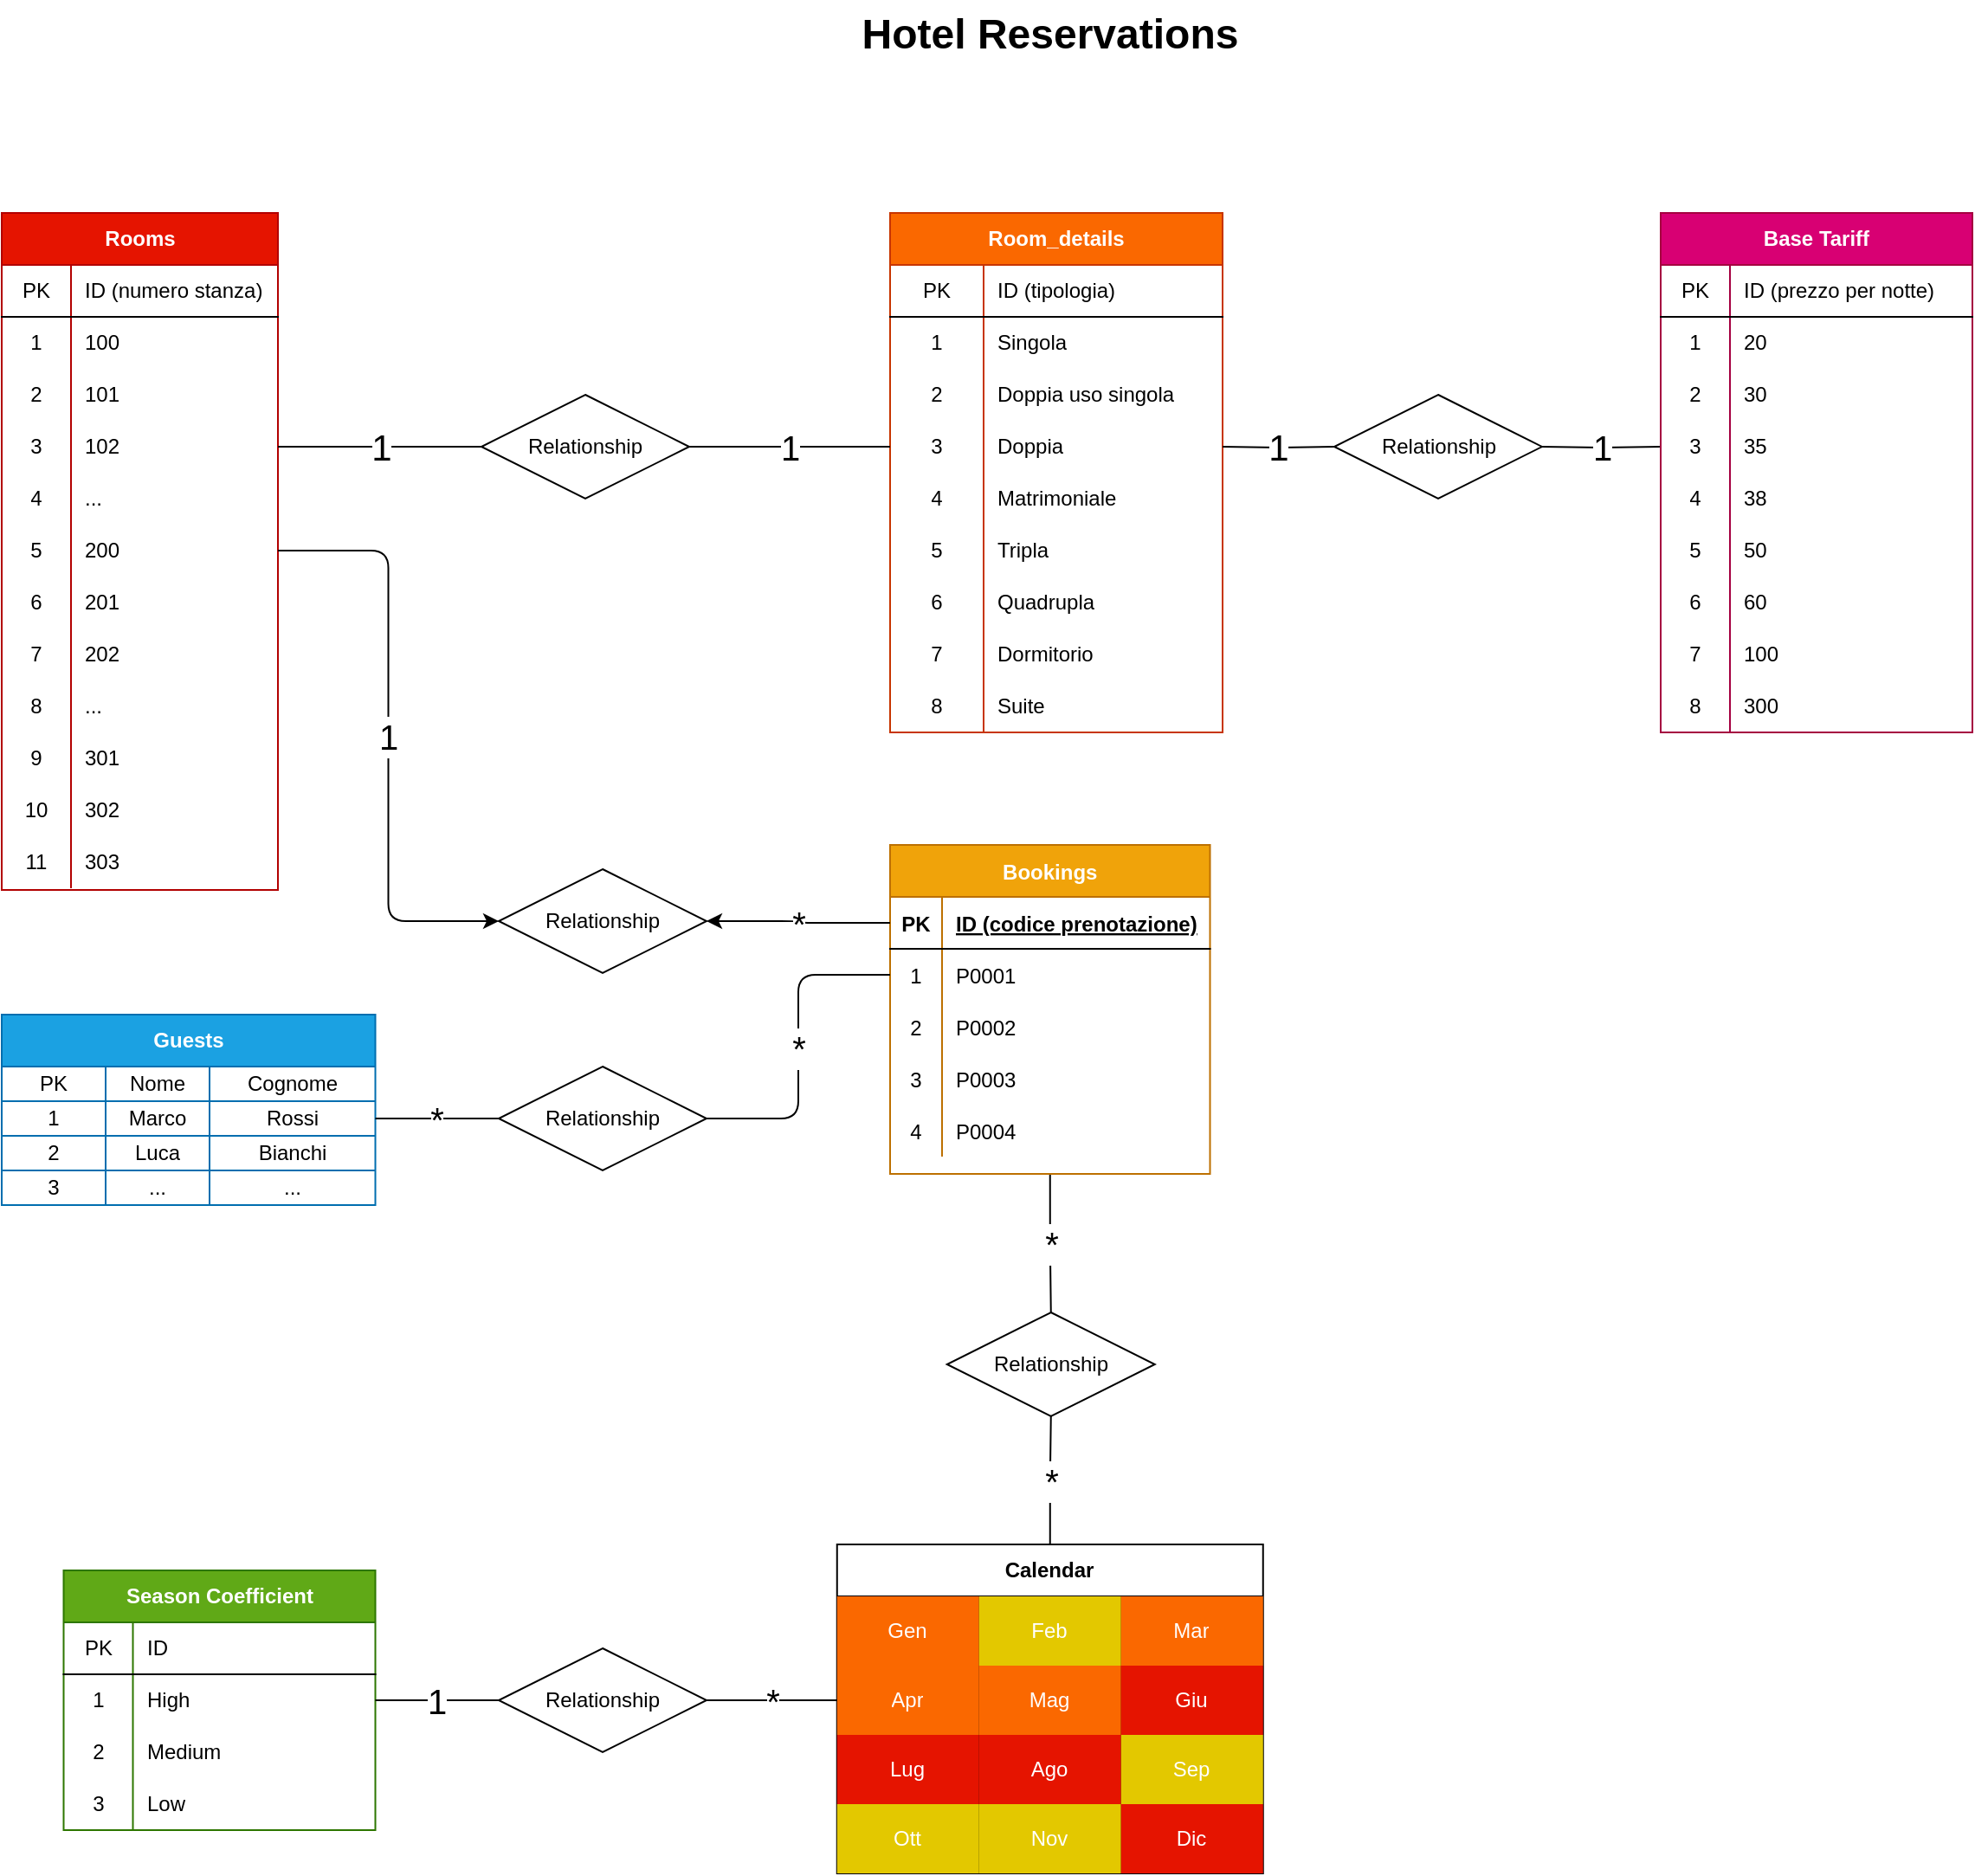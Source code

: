<mxfile version="13.10.0" type="embed"><diagram id="oPegE4XHTbOOZCBTk-vW" name="Page-1"><mxGraphModel dx="2408" dy="2769" grid="0" gridSize="10" guides="1" tooltips="1" connect="1" arrows="1" fold="1" page="1" pageScale="1" pageWidth="1654" pageHeight="1169" math="0" shadow="0"><root><mxCell id="0"/><mxCell id="1" parent="0"/><mxCell id="2" value="Rooms" style="shape=table;html=1;whiteSpace=wrap;startSize=30;container=1;collapsible=0;childLayout=tableLayout;fixedRows=1;rowLines=0;fontStyle=1;align=center;fillColor=#e51400;strokeColor=#B20000;fontColor=#ffffff;" parent="1" vertex="1"><mxGeometry x="258" y="-1020" width="159.5" height="391" as="geometry"/></mxCell><mxCell id="3" value="" style="shape=partialRectangle;html=1;whiteSpace=wrap;collapsible=0;dropTarget=0;pointerEvents=0;fillColor=none;top=0;left=0;bottom=1;right=0;points=[[0,0.5],[1,0.5]];portConstraint=eastwest;" parent="2" vertex="1"><mxGeometry y="30" width="159.5" height="30" as="geometry"/></mxCell><mxCell id="4" value="PK" style="shape=partialRectangle;html=1;whiteSpace=wrap;connectable=0;fillColor=none;top=0;left=0;bottom=0;right=0;overflow=hidden;" parent="3" vertex="1"><mxGeometry width="40" height="30" as="geometry"/></mxCell><mxCell id="5" value="ID (numero stanza)" style="shape=partialRectangle;html=1;whiteSpace=wrap;connectable=0;fillColor=none;top=0;left=0;bottom=0;right=0;align=left;spacingLeft=6;overflow=hidden;" parent="3" vertex="1"><mxGeometry x="40" width="120" height="30" as="geometry"/></mxCell><mxCell id="6" value="" style="shape=partialRectangle;html=1;whiteSpace=wrap;collapsible=0;dropTarget=0;pointerEvents=0;fillColor=none;top=0;left=0;bottom=0;right=0;points=[[0,0.5],[1,0.5]];portConstraint=eastwest;" parent="2" vertex="1"><mxGeometry y="60" width="159.5" height="30" as="geometry"/></mxCell><mxCell id="7" value="1" style="shape=partialRectangle;html=1;whiteSpace=wrap;connectable=0;fillColor=none;top=0;left=0;bottom=0;right=0;overflow=hidden;" parent="6" vertex="1"><mxGeometry width="40" height="30" as="geometry"/></mxCell><mxCell id="8" value="100" style="shape=partialRectangle;html=1;whiteSpace=wrap;connectable=0;fillColor=none;top=0;left=0;bottom=0;right=0;align=left;spacingLeft=6;overflow=hidden;" parent="6" vertex="1"><mxGeometry x="40" width="120" height="30" as="geometry"/></mxCell><mxCell id="9" value="" style="shape=partialRectangle;html=1;whiteSpace=wrap;collapsible=0;dropTarget=0;pointerEvents=0;fillColor=none;top=0;left=0;bottom=0;right=0;points=[[0,0.5],[1,0.5]];portConstraint=eastwest;" parent="2" vertex="1"><mxGeometry y="90" width="159.5" height="30" as="geometry"/></mxCell><mxCell id="10" value="2" style="shape=partialRectangle;html=1;whiteSpace=wrap;connectable=0;fillColor=none;top=0;left=0;bottom=0;right=0;overflow=hidden;" parent="9" vertex="1"><mxGeometry width="40" height="30" as="geometry"/></mxCell><mxCell id="11" value="101" style="shape=partialRectangle;html=1;whiteSpace=wrap;connectable=0;fillColor=none;top=0;left=0;bottom=0;right=0;align=left;spacingLeft=6;overflow=hidden;" parent="9" vertex="1"><mxGeometry x="40" width="120" height="30" as="geometry"/></mxCell><mxCell id="13" value="" style="shape=partialRectangle;html=1;whiteSpace=wrap;collapsible=0;dropTarget=0;pointerEvents=0;fillColor=none;top=0;left=0;bottom=0;right=0;points=[[0,0.5],[1,0.5]];portConstraint=eastwest;" parent="2" vertex="1"><mxGeometry y="120" width="159.5" height="30" as="geometry"/></mxCell><mxCell id="14" value="3" style="shape=partialRectangle;html=1;whiteSpace=wrap;connectable=0;fillColor=none;top=0;left=0;bottom=0;right=0;overflow=hidden;" parent="13" vertex="1"><mxGeometry width="40" height="30" as="geometry"/></mxCell><mxCell id="15" value="102" style="shape=partialRectangle;html=1;whiteSpace=wrap;connectable=0;fillColor=none;top=0;left=0;bottom=0;right=0;align=left;spacingLeft=6;overflow=hidden;" parent="13" vertex="1"><mxGeometry x="40" width="120" height="30" as="geometry"/></mxCell><mxCell id="16" value="" style="shape=partialRectangle;html=1;whiteSpace=wrap;collapsible=0;dropTarget=0;pointerEvents=0;fillColor=none;top=0;left=0;bottom=0;right=0;points=[[0,0.5],[1,0.5]];portConstraint=eastwest;" parent="2" vertex="1"><mxGeometry y="150" width="159.5" height="30" as="geometry"/></mxCell><mxCell id="17" value="4" style="shape=partialRectangle;html=1;whiteSpace=wrap;connectable=0;fillColor=none;top=0;left=0;bottom=0;right=0;overflow=hidden;" parent="16" vertex="1"><mxGeometry width="40" height="30" as="geometry"/></mxCell><mxCell id="18" value="..." style="shape=partialRectangle;html=1;whiteSpace=wrap;connectable=0;fillColor=none;top=0;left=0;bottom=0;right=0;align=left;spacingLeft=6;overflow=hidden;" parent="16" vertex="1"><mxGeometry x="40" width="120" height="30" as="geometry"/></mxCell><mxCell id="19" value="" style="shape=partialRectangle;html=1;whiteSpace=wrap;collapsible=0;dropTarget=0;pointerEvents=0;fillColor=none;top=0;left=0;bottom=0;right=0;points=[[0,0.5],[1,0.5]];portConstraint=eastwest;" parent="2" vertex="1"><mxGeometry y="180" width="159.5" height="30" as="geometry"/></mxCell><mxCell id="20" value="5" style="shape=partialRectangle;html=1;whiteSpace=wrap;connectable=0;fillColor=none;top=0;left=0;bottom=0;right=0;overflow=hidden;" parent="19" vertex="1"><mxGeometry width="40" height="30" as="geometry"/></mxCell><mxCell id="21" value="200" style="shape=partialRectangle;html=1;whiteSpace=wrap;connectable=0;fillColor=none;top=0;left=0;bottom=0;right=0;align=left;spacingLeft=6;overflow=hidden;" parent="19" vertex="1"><mxGeometry x="40" width="120" height="30" as="geometry"/></mxCell><mxCell id="22" value="" style="shape=partialRectangle;html=1;whiteSpace=wrap;collapsible=0;dropTarget=0;pointerEvents=0;fillColor=none;top=0;left=0;bottom=0;right=0;points=[[0,0.5],[1,0.5]];portConstraint=eastwest;" parent="2" vertex="1"><mxGeometry y="210" width="159.5" height="30" as="geometry"/></mxCell><mxCell id="23" value="6" style="shape=partialRectangle;html=1;whiteSpace=wrap;connectable=0;fillColor=none;top=0;left=0;bottom=0;right=0;overflow=hidden;" parent="22" vertex="1"><mxGeometry width="40" height="30" as="geometry"/></mxCell><mxCell id="24" value="201" style="shape=partialRectangle;html=1;whiteSpace=wrap;connectable=0;fillColor=none;top=0;left=0;bottom=0;right=0;align=left;spacingLeft=6;overflow=hidden;" parent="22" vertex="1"><mxGeometry x="40" width="120" height="30" as="geometry"/></mxCell><mxCell id="25" value="" style="shape=partialRectangle;html=1;whiteSpace=wrap;collapsible=0;dropTarget=0;pointerEvents=0;fillColor=none;top=0;left=0;bottom=0;right=0;points=[[0,0.5],[1,0.5]];portConstraint=eastwest;" parent="2" vertex="1"><mxGeometry y="240" width="159.5" height="30" as="geometry"/></mxCell><mxCell id="26" value="7" style="shape=partialRectangle;html=1;whiteSpace=wrap;connectable=0;fillColor=none;top=0;left=0;bottom=0;right=0;overflow=hidden;" parent="25" vertex="1"><mxGeometry width="40" height="30" as="geometry"/></mxCell><mxCell id="27" value="202" style="shape=partialRectangle;html=1;whiteSpace=wrap;connectable=0;fillColor=none;top=0;left=0;bottom=0;right=0;align=left;spacingLeft=6;overflow=hidden;" parent="25" vertex="1"><mxGeometry x="40" width="120" height="30" as="geometry"/></mxCell><mxCell id="28" value="" style="shape=partialRectangle;html=1;whiteSpace=wrap;collapsible=0;dropTarget=0;pointerEvents=0;fillColor=none;top=0;left=0;bottom=0;right=0;points=[[0,0.5],[1,0.5]];portConstraint=eastwest;" parent="2" vertex="1"><mxGeometry y="270" width="159.5" height="30" as="geometry"/></mxCell><mxCell id="29" value="8" style="shape=partialRectangle;html=1;whiteSpace=wrap;connectable=0;fillColor=none;top=0;left=0;bottom=0;right=0;overflow=hidden;" parent="28" vertex="1"><mxGeometry width="40" height="30" as="geometry"/></mxCell><mxCell id="30" value="..." style="shape=partialRectangle;html=1;whiteSpace=wrap;connectable=0;fillColor=none;top=0;left=0;bottom=0;right=0;align=left;spacingLeft=6;overflow=hidden;" parent="28" vertex="1"><mxGeometry x="40" width="120" height="30" as="geometry"/></mxCell><mxCell id="31" value="" style="shape=partialRectangle;html=1;whiteSpace=wrap;collapsible=0;dropTarget=0;pointerEvents=0;fillColor=none;top=0;left=0;bottom=0;right=0;points=[[0,0.5],[1,0.5]];portConstraint=eastwest;" parent="2" vertex="1"><mxGeometry y="300" width="159.5" height="30" as="geometry"/></mxCell><mxCell id="32" value="9" style="shape=partialRectangle;html=1;whiteSpace=wrap;connectable=0;fillColor=none;top=0;left=0;bottom=0;right=0;overflow=hidden;" parent="31" vertex="1"><mxGeometry width="40" height="30" as="geometry"/></mxCell><mxCell id="33" value="301" style="shape=partialRectangle;html=1;whiteSpace=wrap;connectable=0;fillColor=none;top=0;left=0;bottom=0;right=0;align=left;spacingLeft=6;overflow=hidden;" parent="31" vertex="1"><mxGeometry x="40" width="120" height="30" as="geometry"/></mxCell><mxCell id="34" value="" style="shape=partialRectangle;html=1;whiteSpace=wrap;collapsible=0;dropTarget=0;pointerEvents=0;fillColor=none;top=0;left=0;bottom=0;right=0;points=[[0,0.5],[1,0.5]];portConstraint=eastwest;" parent="2" vertex="1"><mxGeometry y="330" width="159.5" height="30" as="geometry"/></mxCell><mxCell id="35" value="10" style="shape=partialRectangle;html=1;whiteSpace=wrap;connectable=0;fillColor=none;top=0;left=0;bottom=0;right=0;overflow=hidden;" parent="34" vertex="1"><mxGeometry width="40" height="30" as="geometry"/></mxCell><mxCell id="36" value="302" style="shape=partialRectangle;html=1;whiteSpace=wrap;connectable=0;fillColor=none;top=0;left=0;bottom=0;right=0;align=left;spacingLeft=6;overflow=hidden;" parent="34" vertex="1"><mxGeometry x="40" width="120" height="30" as="geometry"/></mxCell><mxCell id="37" value="" style="shape=partialRectangle;html=1;whiteSpace=wrap;collapsible=0;dropTarget=0;pointerEvents=0;fillColor=none;top=0;left=0;bottom=0;right=0;points=[[0,0.5],[1,0.5]];portConstraint=eastwest;" parent="2" vertex="1"><mxGeometry y="360" width="159.5" height="30" as="geometry"/></mxCell><mxCell id="38" value="11" style="shape=partialRectangle;html=1;whiteSpace=wrap;connectable=0;fillColor=none;top=0;left=0;bottom=0;right=0;overflow=hidden;" parent="37" vertex="1"><mxGeometry width="40" height="30" as="geometry"/></mxCell><mxCell id="39" value="303" style="shape=partialRectangle;html=1;whiteSpace=wrap;connectable=0;fillColor=none;top=0;left=0;bottom=0;right=0;align=left;spacingLeft=6;overflow=hidden;" parent="37" vertex="1"><mxGeometry x="40" width="120" height="30" as="geometry"/></mxCell><mxCell id="12" value="Hotel Reservations" style="text;strokeColor=none;fillColor=none;html=1;fontSize=24;fontStyle=1;verticalAlign=middle;align=center;" parent="1" vertex="1"><mxGeometry x="745.38" y="-1143" width="236" height="40" as="geometry"/></mxCell><mxCell id="40" value="Room_details" style="shape=table;html=1;whiteSpace=wrap;startSize=30;container=1;collapsible=0;childLayout=tableLayout;fixedRows=1;rowLines=0;fontStyle=1;align=center;fillColor=#fa6800;strokeColor=#C73500;fontColor=#ffffff;" parent="1" vertex="1"><mxGeometry x="771" y="-1020" width="192" height="300" as="geometry"/></mxCell><mxCell id="41" value="" style="shape=partialRectangle;html=1;whiteSpace=wrap;collapsible=0;dropTarget=0;pointerEvents=0;fillColor=none;top=0;left=0;bottom=1;right=0;points=[[0,0.5],[1,0.5]];portConstraint=eastwest;" parent="40" vertex="1"><mxGeometry y="30" width="192" height="30" as="geometry"/></mxCell><mxCell id="42" value="PK" style="shape=partialRectangle;html=1;whiteSpace=wrap;connectable=0;fillColor=none;top=0;left=0;bottom=0;right=0;overflow=hidden;" parent="41" vertex="1"><mxGeometry width="54" height="30" as="geometry"/></mxCell><mxCell id="43" value="ID (tipologia)" style="shape=partialRectangle;html=1;whiteSpace=wrap;connectable=0;fillColor=none;top=0;left=0;bottom=0;right=0;align=left;spacingLeft=6;overflow=hidden;" parent="41" vertex="1"><mxGeometry x="54" width="138" height="30" as="geometry"/></mxCell><mxCell id="44" value="" style="shape=partialRectangle;html=1;whiteSpace=wrap;collapsible=0;dropTarget=0;pointerEvents=0;fillColor=none;top=0;left=0;bottom=0;right=0;points=[[0,0.5],[1,0.5]];portConstraint=eastwest;" parent="40" vertex="1"><mxGeometry y="60" width="192" height="30" as="geometry"/></mxCell><mxCell id="45" value="1" style="shape=partialRectangle;html=1;whiteSpace=wrap;connectable=0;fillColor=none;top=0;left=0;bottom=0;right=0;overflow=hidden;" parent="44" vertex="1"><mxGeometry width="54" height="30" as="geometry"/></mxCell><mxCell id="46" value="Singola" style="shape=partialRectangle;html=1;whiteSpace=wrap;connectable=0;fillColor=none;top=0;left=0;bottom=0;right=0;align=left;spacingLeft=6;overflow=hidden;" parent="44" vertex="1"><mxGeometry x="54" width="138" height="30" as="geometry"/></mxCell><mxCell id="47" value="" style="shape=partialRectangle;html=1;whiteSpace=wrap;collapsible=0;dropTarget=0;pointerEvents=0;fillColor=none;top=0;left=0;bottom=0;right=0;points=[[0,0.5],[1,0.5]];portConstraint=eastwest;" parent="40" vertex="1"><mxGeometry y="90" width="192" height="30" as="geometry"/></mxCell><mxCell id="48" value="2" style="shape=partialRectangle;html=1;whiteSpace=wrap;connectable=0;fillColor=none;top=0;left=0;bottom=0;right=0;overflow=hidden;" parent="47" vertex="1"><mxGeometry width="54" height="30" as="geometry"/></mxCell><mxCell id="49" value="Doppia uso singola" style="shape=partialRectangle;html=1;whiteSpace=wrap;connectable=0;fillColor=none;top=0;left=0;bottom=0;right=0;align=left;spacingLeft=6;overflow=hidden;" parent="47" vertex="1"><mxGeometry x="54" width="138" height="30" as="geometry"/></mxCell><mxCell id="50" value="" style="shape=partialRectangle;html=1;whiteSpace=wrap;collapsible=0;dropTarget=0;pointerEvents=0;fillColor=none;top=0;left=0;bottom=0;right=0;points=[[0,0.5],[1,0.5]];portConstraint=eastwest;" parent="40" vertex="1"><mxGeometry y="120" width="192" height="30" as="geometry"/></mxCell><mxCell id="51" value="3" style="shape=partialRectangle;html=1;whiteSpace=wrap;connectable=0;fillColor=none;top=0;left=0;bottom=0;right=0;overflow=hidden;" parent="50" vertex="1"><mxGeometry width="54" height="30" as="geometry"/></mxCell><mxCell id="52" value="Doppia" style="shape=partialRectangle;html=1;whiteSpace=wrap;connectable=0;fillColor=none;top=0;left=0;bottom=0;right=0;align=left;spacingLeft=6;overflow=hidden;" parent="50" vertex="1"><mxGeometry x="54" width="138" height="30" as="geometry"/></mxCell><mxCell id="53" value="" style="shape=partialRectangle;html=1;whiteSpace=wrap;collapsible=0;dropTarget=0;pointerEvents=0;fillColor=none;top=0;left=0;bottom=0;right=0;points=[[0,0.5],[1,0.5]];portConstraint=eastwest;" parent="40" vertex="1"><mxGeometry y="150" width="192" height="30" as="geometry"/></mxCell><mxCell id="54" value="4" style="shape=partialRectangle;html=1;whiteSpace=wrap;connectable=0;fillColor=none;top=0;left=0;bottom=0;right=0;overflow=hidden;" parent="53" vertex="1"><mxGeometry width="54" height="30" as="geometry"/></mxCell><mxCell id="55" value="Matrimoniale" style="shape=partialRectangle;html=1;whiteSpace=wrap;connectable=0;fillColor=none;top=0;left=0;bottom=0;right=0;align=left;spacingLeft=6;overflow=hidden;" parent="53" vertex="1"><mxGeometry x="54" width="138" height="30" as="geometry"/></mxCell><mxCell id="56" value="" style="shape=partialRectangle;html=1;whiteSpace=wrap;collapsible=0;dropTarget=0;pointerEvents=0;fillColor=none;top=0;left=0;bottom=0;right=0;points=[[0,0.5],[1,0.5]];portConstraint=eastwest;" parent="40" vertex="1"><mxGeometry y="180" width="192" height="30" as="geometry"/></mxCell><mxCell id="57" value="5" style="shape=partialRectangle;html=1;whiteSpace=wrap;connectable=0;fillColor=none;top=0;left=0;bottom=0;right=0;overflow=hidden;" parent="56" vertex="1"><mxGeometry width="54" height="30" as="geometry"/></mxCell><mxCell id="58" value="Tripla" style="shape=partialRectangle;html=1;whiteSpace=wrap;connectable=0;fillColor=none;top=0;left=0;bottom=0;right=0;align=left;spacingLeft=6;overflow=hidden;" parent="56" vertex="1"><mxGeometry x="54" width="138" height="30" as="geometry"/></mxCell><mxCell id="59" value="" style="shape=partialRectangle;html=1;whiteSpace=wrap;collapsible=0;dropTarget=0;pointerEvents=0;fillColor=none;top=0;left=0;bottom=0;right=0;points=[[0,0.5],[1,0.5]];portConstraint=eastwest;" parent="40" vertex="1"><mxGeometry y="210" width="192" height="30" as="geometry"/></mxCell><mxCell id="60" value="6" style="shape=partialRectangle;html=1;whiteSpace=wrap;connectable=0;fillColor=none;top=0;left=0;bottom=0;right=0;overflow=hidden;" parent="59" vertex="1"><mxGeometry width="54" height="30" as="geometry"/></mxCell><mxCell id="61" value="Quadrupla" style="shape=partialRectangle;html=1;whiteSpace=wrap;connectable=0;fillColor=none;top=0;left=0;bottom=0;right=0;align=left;spacingLeft=6;overflow=hidden;" parent="59" vertex="1"><mxGeometry x="54" width="138" height="30" as="geometry"/></mxCell><mxCell id="62" value="" style="shape=partialRectangle;html=1;whiteSpace=wrap;collapsible=0;dropTarget=0;pointerEvents=0;fillColor=none;top=0;left=0;bottom=0;right=0;points=[[0,0.5],[1,0.5]];portConstraint=eastwest;" parent="40" vertex="1"><mxGeometry y="240" width="192" height="30" as="geometry"/></mxCell><mxCell id="63" value="7" style="shape=partialRectangle;html=1;whiteSpace=wrap;connectable=0;fillColor=none;top=0;left=0;bottom=0;right=0;overflow=hidden;" parent="62" vertex="1"><mxGeometry width="54" height="30" as="geometry"/></mxCell><mxCell id="64" value="Dormitorio" style="shape=partialRectangle;html=1;whiteSpace=wrap;connectable=0;fillColor=none;top=0;left=0;bottom=0;right=0;align=left;spacingLeft=6;overflow=hidden;" parent="62" vertex="1"><mxGeometry x="54" width="138" height="30" as="geometry"/></mxCell><mxCell id="65" value="" style="shape=partialRectangle;html=1;whiteSpace=wrap;collapsible=0;dropTarget=0;pointerEvents=0;fillColor=none;top=0;left=0;bottom=0;right=0;points=[[0,0.5],[1,0.5]];portConstraint=eastwest;" parent="40" vertex="1"><mxGeometry y="270" width="192" height="30" as="geometry"/></mxCell><mxCell id="66" value="8" style="shape=partialRectangle;html=1;whiteSpace=wrap;connectable=0;fillColor=none;top=0;left=0;bottom=0;right=0;overflow=hidden;" parent="65" vertex="1"><mxGeometry width="54" height="30" as="geometry"/></mxCell><mxCell id="67" value="Suite" style="shape=partialRectangle;html=1;whiteSpace=wrap;connectable=0;fillColor=none;top=0;left=0;bottom=0;right=0;align=left;spacingLeft=6;overflow=hidden;" parent="65" vertex="1"><mxGeometry x="54" width="138" height="30" as="geometry"/></mxCell><mxCell id="83" value="Relationship" style="shape=rhombus;perimeter=rhombusPerimeter;whiteSpace=wrap;html=1;align=center;" parent="1" vertex="1"><mxGeometry x="535" y="-915" width="120" height="60" as="geometry"/></mxCell><mxCell id="84" value="1" style="edgeStyle=orthogonalEdgeStyle;rounded=0;orthogonalLoop=1;jettySize=auto;html=1;exitX=1;exitY=0.5;exitDx=0;exitDy=0;entryX=0;entryY=0.5;entryDx=0;entryDy=0;endArrow=none;endFill=0;fontSize=21;" parent="1" source="13" target="83" edge="1"><mxGeometry relative="1" as="geometry"/></mxCell><mxCell id="85" value="1" style="edgeStyle=orthogonalEdgeStyle;rounded=0;orthogonalLoop=1;jettySize=auto;html=1;exitX=0;exitY=0.5;exitDx=0;exitDy=0;entryX=1;entryY=0.5;entryDx=0;entryDy=0;endArrow=none;endFill=0;fontSize=20;" parent="1" source="50" target="83" edge="1"><mxGeometry relative="1" as="geometry"/></mxCell><mxCell id="170" value="*" style="edgeStyle=orthogonalEdgeStyle;curved=0;rounded=1;sketch=0;orthogonalLoop=1;jettySize=auto;html=1;exitX=0.5;exitY=1;exitDx=0;exitDy=0;entryX=0.5;entryY=0;entryDx=0;entryDy=0;endArrow=none;endFill=0;fontSize=20;" parent="1" source="86" target="169" edge="1"><mxGeometry relative="1" as="geometry"/></mxCell><mxCell id="86" value="Bookings" style="shape=table;startSize=30;container=1;collapsible=1;childLayout=tableLayout;fixedRows=1;rowLines=0;fontStyle=1;align=center;resizeLast=1;fillColor=#f0a30a;strokeColor=#BD7000;fontColor=#ffffff;" parent="1" vertex="1"><mxGeometry x="771" y="-655" width="184.75" height="190" as="geometry"><mxRectangle x="561" y="427" width="82" height="30" as="alternateBounds"/></mxGeometry></mxCell><mxCell id="87" value="" style="shape=partialRectangle;collapsible=0;dropTarget=0;pointerEvents=0;fillColor=none;top=0;left=0;bottom=1;right=0;points=[[0,0.5],[1,0.5]];portConstraint=eastwest;" parent="86" vertex="1"><mxGeometry y="30" width="184.75" height="30" as="geometry"/></mxCell><mxCell id="88" value="PK" style="shape=partialRectangle;connectable=0;fillColor=none;top=0;left=0;bottom=0;right=0;fontStyle=1;overflow=hidden;" parent="87" vertex="1"><mxGeometry width="30" height="30" as="geometry"/></mxCell><mxCell id="89" value="ID (codice prenotazione)" style="shape=partialRectangle;connectable=0;fillColor=none;top=0;left=0;bottom=0;right=0;align=left;spacingLeft=6;fontStyle=5;overflow=hidden;" parent="87" vertex="1"><mxGeometry x="30" width="154.75" height="30" as="geometry"/></mxCell><mxCell id="90" value="" style="shape=partialRectangle;collapsible=0;dropTarget=0;pointerEvents=0;fillColor=none;top=0;left=0;bottom=0;right=0;points=[[0,0.5],[1,0.5]];portConstraint=eastwest;" parent="86" vertex="1"><mxGeometry y="60" width="184.75" height="30" as="geometry"/></mxCell><mxCell id="91" value="1" style="shape=partialRectangle;connectable=0;fillColor=none;top=0;left=0;bottom=0;right=0;editable=1;overflow=hidden;" parent="90" vertex="1"><mxGeometry width="30" height="30" as="geometry"/></mxCell><mxCell id="92" value="P0001" style="shape=partialRectangle;connectable=0;fillColor=none;top=0;left=0;bottom=0;right=0;align=left;spacingLeft=6;overflow=hidden;" parent="90" vertex="1"><mxGeometry x="30" width="154.75" height="30" as="geometry"/></mxCell><mxCell id="93" value="" style="shape=partialRectangle;collapsible=0;dropTarget=0;pointerEvents=0;fillColor=none;top=0;left=0;bottom=0;right=0;points=[[0,0.5],[1,0.5]];portConstraint=eastwest;" parent="86" vertex="1"><mxGeometry y="90" width="184.75" height="30" as="geometry"/></mxCell><mxCell id="94" value="2" style="shape=partialRectangle;connectable=0;fillColor=none;top=0;left=0;bottom=0;right=0;editable=1;overflow=hidden;" parent="93" vertex="1"><mxGeometry width="30" height="30" as="geometry"/></mxCell><mxCell id="95" value="P0002" style="shape=partialRectangle;connectable=0;fillColor=none;top=0;left=0;bottom=0;right=0;align=left;spacingLeft=6;overflow=hidden;" parent="93" vertex="1"><mxGeometry x="30" width="154.75" height="30" as="geometry"/></mxCell><mxCell id="96" value="" style="shape=partialRectangle;collapsible=0;dropTarget=0;pointerEvents=0;fillColor=none;top=0;left=0;bottom=0;right=0;points=[[0,0.5],[1,0.5]];portConstraint=eastwest;" parent="86" vertex="1"><mxGeometry y="120" width="184.75" height="30" as="geometry"/></mxCell><mxCell id="97" value="3" style="shape=partialRectangle;connectable=0;fillColor=none;top=0;left=0;bottom=0;right=0;editable=1;overflow=hidden;" parent="96" vertex="1"><mxGeometry width="30" height="30" as="geometry"/></mxCell><mxCell id="98" value="P0003" style="shape=partialRectangle;connectable=0;fillColor=none;top=0;left=0;bottom=0;right=0;align=left;spacingLeft=6;overflow=hidden;" parent="96" vertex="1"><mxGeometry x="30" width="154.75" height="30" as="geometry"/></mxCell><mxCell id="109" value="" style="shape=partialRectangle;collapsible=0;dropTarget=0;pointerEvents=0;fillColor=none;top=0;left=0;bottom=0;right=0;points=[[0,0.5],[1,0.5]];portConstraint=eastwest;" parent="86" vertex="1"><mxGeometry y="150" width="184.75" height="30" as="geometry"/></mxCell><mxCell id="110" value="4" style="shape=partialRectangle;connectable=0;fillColor=none;top=0;left=0;bottom=0;right=0;editable=1;overflow=hidden;" parent="109" vertex="1"><mxGeometry width="30" height="30" as="geometry"/></mxCell><mxCell id="111" value="P0004" style="shape=partialRectangle;connectable=0;fillColor=none;top=0;left=0;bottom=0;right=0;align=left;spacingLeft=6;overflow=hidden;" parent="109" vertex="1"><mxGeometry x="30" width="154.75" height="30" as="geometry"/></mxCell><mxCell id="171" value="*" style="edgeStyle=orthogonalEdgeStyle;curved=0;rounded=1;sketch=0;orthogonalLoop=1;jettySize=auto;html=1;exitX=0.5;exitY=0;exitDx=0;exitDy=0;entryX=0.5;entryY=1;entryDx=0;entryDy=0;endArrow=none;endFill=0;fontSize=20;" parent="1" source="112" target="169" edge="1"><mxGeometry relative="1" as="geometry"/></mxCell><mxCell id="112" value="Calendar" style="shape=table;html=1;whiteSpace=wrap;startSize=30;container=1;collapsible=0;childLayout=tableLayout;fontStyle=1;align=center;rounded=0;sketch=0;" parent="1" vertex="1"><mxGeometry x="740.38" y="-251" width="246" height="190" as="geometry"/></mxCell><mxCell id="113" value="" style="shape=partialRectangle;html=1;whiteSpace=wrap;collapsible=0;dropTarget=0;pointerEvents=0;fillColor=none;top=0;left=0;bottom=0;right=0;points=[[0,0.5],[1,0.5]];portConstraint=eastwest;" parent="112" vertex="1"><mxGeometry y="30" width="246" height="40" as="geometry"/></mxCell><mxCell id="114" value="Gen" style="shape=partialRectangle;html=1;whiteSpace=wrap;connectable=0;fillColor=#fa6800;top=0;left=0;bottom=0;right=0;overflow=hidden;strokeColor=#C73500;fontColor=#ffffff;" parent="113" vertex="1"><mxGeometry width="82" height="40" as="geometry"/></mxCell><mxCell id="115" value="Feb" style="shape=partialRectangle;html=1;whiteSpace=wrap;connectable=0;fillColor=#e3c800;top=0;left=0;bottom=0;right=0;overflow=hidden;strokeColor=#B09500;fontColor=#ffffff;" parent="113" vertex="1"><mxGeometry x="82" width="82" height="40" as="geometry"/></mxCell><mxCell id="116" value="Mar" style="shape=partialRectangle;html=1;whiteSpace=wrap;connectable=0;fillColor=#fa6800;top=0;left=0;bottom=0;right=0;overflow=hidden;strokeColor=#C73500;fontColor=#ffffff;" parent="113" vertex="1"><mxGeometry x="164" width="82" height="40" as="geometry"/></mxCell><mxCell id="117" value="" style="shape=partialRectangle;html=1;whiteSpace=wrap;collapsible=0;dropTarget=0;pointerEvents=0;fillColor=none;top=0;left=0;bottom=0;right=0;points=[[0,0.5],[1,0.5]];portConstraint=eastwest;" parent="112" vertex="1"><mxGeometry y="70" width="246" height="40" as="geometry"/></mxCell><mxCell id="118" value="Apr" style="shape=partialRectangle;html=1;whiteSpace=wrap;connectable=0;fillColor=#fa6800;top=0;left=0;bottom=0;right=0;overflow=hidden;strokeColor=#C73500;fontColor=#ffffff;" parent="117" vertex="1"><mxGeometry width="82" height="40" as="geometry"/></mxCell><mxCell id="119" value="Mag" style="shape=partialRectangle;html=1;whiteSpace=wrap;connectable=0;fillColor=#fa6800;top=0;left=0;bottom=0;right=0;overflow=hidden;strokeColor=#C73500;fontColor=#ffffff;" parent="117" vertex="1"><mxGeometry x="82" width="82" height="40" as="geometry"/></mxCell><mxCell id="120" value="Giu" style="shape=partialRectangle;html=1;whiteSpace=wrap;connectable=0;fillColor=#e51400;top=0;left=0;bottom=0;right=0;overflow=hidden;strokeColor=#B20000;fontColor=#ffffff;" parent="117" vertex="1"><mxGeometry x="164" width="82" height="40" as="geometry"/></mxCell><mxCell id="121" value="" style="shape=partialRectangle;html=1;whiteSpace=wrap;collapsible=0;dropTarget=0;pointerEvents=0;fillColor=none;top=0;left=0;bottom=0;right=0;points=[[0,0.5],[1,0.5]];portConstraint=eastwest;" parent="112" vertex="1"><mxGeometry y="110" width="246" height="40" as="geometry"/></mxCell><mxCell id="122" value="Lug" style="shape=partialRectangle;html=1;whiteSpace=wrap;connectable=0;fillColor=#e51400;top=0;left=0;bottom=0;right=0;overflow=hidden;strokeColor=#B20000;fontColor=#ffffff;" parent="121" vertex="1"><mxGeometry width="82" height="40" as="geometry"/></mxCell><mxCell id="123" value="Ago" style="shape=partialRectangle;html=1;whiteSpace=wrap;connectable=0;fillColor=#e51400;top=0;left=0;bottom=0;right=0;overflow=hidden;strokeColor=#B20000;fontColor=#ffffff;" parent="121" vertex="1"><mxGeometry x="82" width="82" height="40" as="geometry"/></mxCell><mxCell id="124" value="Sep" style="shape=partialRectangle;html=1;whiteSpace=wrap;connectable=0;fillColor=#e3c800;top=0;left=0;bottom=0;right=0;overflow=hidden;strokeColor=#B09500;fontColor=#ffffff;" parent="121" vertex="1"><mxGeometry x="164" width="82" height="40" as="geometry"/></mxCell><mxCell id="127" value="" style="shape=partialRectangle;html=1;whiteSpace=wrap;collapsible=0;dropTarget=0;pointerEvents=0;fillColor=none;top=0;left=0;bottom=0;right=0;points=[[0,0.5],[1,0.5]];portConstraint=eastwest;" parent="112" vertex="1"><mxGeometry y="150" width="246" height="40" as="geometry"/></mxCell><mxCell id="128" value="Ott" style="shape=partialRectangle;html=1;whiteSpace=wrap;connectable=0;fillColor=#e3c800;top=0;left=0;bottom=0;right=0;overflow=hidden;strokeColor=#B09500;fontColor=#ffffff;" parent="127" vertex="1"><mxGeometry width="82" height="40" as="geometry"/></mxCell><mxCell id="129" value="Nov" style="shape=partialRectangle;html=1;whiteSpace=wrap;connectable=0;fillColor=#e3c800;top=0;left=0;bottom=0;right=0;overflow=hidden;strokeColor=#B09500;fontColor=#ffffff;" parent="127" vertex="1"><mxGeometry x="82" width="82" height="40" as="geometry"/></mxCell><mxCell id="130" value="Dic" style="shape=partialRectangle;html=1;whiteSpace=wrap;connectable=0;fillColor=#e51400;top=0;left=0;bottom=0;right=0;overflow=hidden;strokeColor=#B20000;fontColor=#ffffff;" parent="127" vertex="1"><mxGeometry x="164" width="82" height="40" as="geometry"/></mxCell><mxCell id="131" value="Relationship" style="shape=rhombus;perimeter=rhombusPerimeter;whiteSpace=wrap;html=1;align=center;" parent="1" vertex="1"><mxGeometry x="545" y="-641" width="120" height="60" as="geometry"/></mxCell><mxCell id="132" value="*" style="edgeStyle=orthogonalEdgeStyle;curved=0;rounded=1;sketch=0;orthogonalLoop=1;jettySize=auto;html=1;exitX=0;exitY=0.5;exitDx=0;exitDy=0;entryX=1;entryY=0.5;entryDx=0;entryDy=0;fontSize=20;" parent="1" source="87" target="131" edge="1"><mxGeometry relative="1" as="geometry"><mxPoint x="782" y="-551" as="targetPoint"/></mxGeometry></mxCell><mxCell id="133" value="1" style="edgeStyle=orthogonalEdgeStyle;curved=0;rounded=1;sketch=0;orthogonalLoop=1;jettySize=auto;html=1;exitX=1;exitY=0.5;exitDx=0;exitDy=0;entryX=0;entryY=0.5;entryDx=0;entryDy=0;fontSize=20;" parent="1" source="19" target="131" edge="1"><mxGeometry relative="1" as="geometry"/></mxCell><mxCell id="144" value="Guests" style="shape=table;html=1;whiteSpace=wrap;startSize=30;container=1;collapsible=0;childLayout=tableLayout;fontStyle=1;align=center;rounded=0;sketch=0;fillColor=#1ba1e2;strokeColor=#006EAF;fontColor=#ffffff;" parent="1" vertex="1"><mxGeometry x="258" y="-557" width="215.75" height="110" as="geometry"/></mxCell><mxCell id="145" value="" style="shape=partialRectangle;html=1;whiteSpace=wrap;collapsible=0;dropTarget=0;pointerEvents=0;fillColor=none;top=0;left=0;bottom=0;right=0;points=[[0,0.5],[1,0.5]];portConstraint=eastwest;" parent="144" vertex="1"><mxGeometry y="30" width="215.75" height="20" as="geometry"/></mxCell><mxCell id="146" value="PK" style="shape=partialRectangle;html=1;whiteSpace=wrap;connectable=0;fillColor=none;top=0;left=0;bottom=0;right=0;overflow=hidden;" parent="145" vertex="1"><mxGeometry width="60" height="20" as="geometry"/></mxCell><mxCell id="147" value="Nome" style="shape=partialRectangle;html=1;whiteSpace=wrap;connectable=0;fillColor=none;top=0;left=0;bottom=0;right=0;overflow=hidden;" parent="145" vertex="1"><mxGeometry x="60" width="60" height="20" as="geometry"/></mxCell><mxCell id="148" value="Cognome" style="shape=partialRectangle;html=1;whiteSpace=wrap;connectable=0;fillColor=none;top=0;left=0;bottom=0;right=0;overflow=hidden;" parent="145" vertex="1"><mxGeometry x="120" width="96" height="20" as="geometry"/></mxCell><mxCell id="157" value="" style="shape=partialRectangle;html=1;whiteSpace=wrap;collapsible=0;dropTarget=0;pointerEvents=0;fillColor=none;top=0;left=0;bottom=0;right=0;points=[[0,0.5],[1,0.5]];portConstraint=eastwest;" parent="144" vertex="1"><mxGeometry y="50" width="215.75" height="20" as="geometry"/></mxCell><mxCell id="158" value="1" style="shape=partialRectangle;html=1;whiteSpace=wrap;connectable=0;fillColor=none;top=0;left=0;bottom=0;right=0;overflow=hidden;" parent="157" vertex="1"><mxGeometry width="60" height="20" as="geometry"/></mxCell><mxCell id="159" value="Marco" style="shape=partialRectangle;html=1;whiteSpace=wrap;connectable=0;fillColor=none;top=0;left=0;bottom=0;right=0;overflow=hidden;" parent="157" vertex="1"><mxGeometry x="60" width="60" height="20" as="geometry"/></mxCell><mxCell id="160" value="Rossi" style="shape=partialRectangle;html=1;whiteSpace=wrap;connectable=0;fillColor=none;top=0;left=0;bottom=0;right=0;overflow=hidden;" parent="157" vertex="1"><mxGeometry x="120" width="96" height="20" as="geometry"/></mxCell><mxCell id="149" value="" style="shape=partialRectangle;html=1;whiteSpace=wrap;collapsible=0;dropTarget=0;pointerEvents=0;fillColor=none;top=0;left=0;bottom=0;right=0;points=[[0,0.5],[1,0.5]];portConstraint=eastwest;" parent="144" vertex="1"><mxGeometry y="70" width="215.75" height="20" as="geometry"/></mxCell><mxCell id="150" value="2" style="shape=partialRectangle;html=1;whiteSpace=wrap;connectable=0;fillColor=none;top=0;left=0;bottom=0;right=0;overflow=hidden;" parent="149" vertex="1"><mxGeometry width="60" height="20" as="geometry"/></mxCell><mxCell id="151" value="Luca" style="shape=partialRectangle;html=1;whiteSpace=wrap;connectable=0;fillColor=none;top=0;left=0;bottom=0;right=0;overflow=hidden;" parent="149" vertex="1"><mxGeometry x="60" width="60" height="20" as="geometry"/></mxCell><mxCell id="152" value="Bianchi" style="shape=partialRectangle;html=1;whiteSpace=wrap;connectable=0;fillColor=none;top=0;left=0;bottom=0;right=0;overflow=hidden;" parent="149" vertex="1"><mxGeometry x="120" width="96" height="20" as="geometry"/></mxCell><mxCell id="153" value="" style="shape=partialRectangle;html=1;whiteSpace=wrap;collapsible=0;dropTarget=0;pointerEvents=0;fillColor=none;top=0;left=0;bottom=0;right=0;points=[[0,0.5],[1,0.5]];portConstraint=eastwest;" parent="144" vertex="1"><mxGeometry y="90" width="215.75" height="20" as="geometry"/></mxCell><mxCell id="154" value="3" style="shape=partialRectangle;html=1;whiteSpace=wrap;connectable=0;fillColor=none;top=0;left=0;bottom=0;right=0;overflow=hidden;" parent="153" vertex="1"><mxGeometry width="60" height="20" as="geometry"/></mxCell><mxCell id="155" value="..." style="shape=partialRectangle;html=1;whiteSpace=wrap;connectable=0;fillColor=none;top=0;left=0;bottom=0;right=0;overflow=hidden;" parent="153" vertex="1"><mxGeometry x="60" width="60" height="20" as="geometry"/></mxCell><mxCell id="156" value="..." style="shape=partialRectangle;html=1;whiteSpace=wrap;connectable=0;fillColor=none;top=0;left=0;bottom=0;right=0;overflow=hidden;" parent="153" vertex="1"><mxGeometry x="120" width="96" height="20" as="geometry"/></mxCell><mxCell id="168" value="*" style="edgeStyle=orthogonalEdgeStyle;curved=0;rounded=1;sketch=0;orthogonalLoop=1;jettySize=auto;html=1;exitX=1;exitY=0.5;exitDx=0;exitDy=0;fontSize=20;endArrow=none;endFill=0;" parent="1" source="166" target="90" edge="1"><mxGeometry relative="1" as="geometry"/></mxCell><mxCell id="166" value="Relationship" style="shape=rhombus;perimeter=rhombusPerimeter;whiteSpace=wrap;html=1;align=center;rounded=0;sketch=0;fontSize=12;" parent="1" vertex="1"><mxGeometry x="545" y="-527" width="120" height="60" as="geometry"/></mxCell><mxCell id="167" value="*" style="edgeStyle=orthogonalEdgeStyle;curved=0;rounded=1;sketch=0;orthogonalLoop=1;jettySize=auto;html=1;exitX=1;exitY=0.5;exitDx=0;exitDy=0;entryX=0;entryY=0.5;entryDx=0;entryDy=0;fontSize=20;endArrow=none;endFill=0;" parent="1" source="157" target="166" edge="1"><mxGeometry relative="1" as="geometry"/></mxCell><mxCell id="169" value="Relationship" style="shape=rhombus;perimeter=rhombusPerimeter;whiteSpace=wrap;html=1;align=center;rounded=0;sketch=0;fontSize=12;" parent="1" vertex="1"><mxGeometry x="803.88" y="-385" width="120" height="60" as="geometry"/></mxCell><mxCell id="198" value="Relationship" style="shape=rhombus;perimeter=rhombusPerimeter;whiteSpace=wrap;html=1;align=center;" parent="1" vertex="1"><mxGeometry x="1027.5" y="-915" width="120" height="60" as="geometry"/></mxCell><mxCell id="199" value="1" style="edgeStyle=orthogonalEdgeStyle;rounded=0;orthogonalLoop=1;jettySize=auto;html=1;entryX=0;entryY=0.5;entryDx=0;entryDy=0;endArrow=none;endFill=0;fontSize=21;" parent="1" target="198" edge="1"><mxGeometry relative="1" as="geometry"><mxPoint x="963" y="-885" as="sourcePoint"/></mxGeometry></mxCell><mxCell id="200" value="1" style="edgeStyle=orthogonalEdgeStyle;rounded=0;orthogonalLoop=1;jettySize=auto;html=1;entryX=1;entryY=0.5;entryDx=0;entryDy=0;endArrow=none;endFill=0;fontSize=20;exitX=0;exitY=0.5;exitDx=0;exitDy=0;" parent="1" target="198" edge="1"><mxGeometry relative="1" as="geometry"><mxPoint x="1216" y="-885" as="sourcePoint"/></mxGeometry></mxCell><mxCell id="214" value="Season Coefficient" style="shape=table;html=1;whiteSpace=wrap;startSize=30;container=1;collapsible=0;childLayout=tableLayout;fixedRows=1;rowLines=0;fontStyle=1;align=center;rounded=0;sketch=0;fontSize=12;fillColor=#60a917;strokeColor=#2D7600;fontColor=#ffffff;" parent="1" vertex="1"><mxGeometry x="293.75" y="-236" width="180" height="150" as="geometry"/></mxCell><mxCell id="215" value="" style="shape=partialRectangle;html=1;whiteSpace=wrap;collapsible=0;dropTarget=0;pointerEvents=0;fillColor=none;top=0;left=0;bottom=1;right=0;points=[[0,0.5],[1,0.5]];portConstraint=eastwest;" parent="214" vertex="1"><mxGeometry y="30" width="180" height="30" as="geometry"/></mxCell><mxCell id="216" value="PK" style="shape=partialRectangle;html=1;whiteSpace=wrap;connectable=0;fillColor=none;top=0;left=0;bottom=0;right=0;overflow=hidden;" parent="215" vertex="1"><mxGeometry width="40" height="30" as="geometry"/></mxCell><mxCell id="217" value="ID" style="shape=partialRectangle;html=1;whiteSpace=wrap;connectable=0;fillColor=none;top=0;left=0;bottom=0;right=0;align=left;spacingLeft=6;overflow=hidden;" parent="215" vertex="1"><mxGeometry x="40" width="140" height="30" as="geometry"/></mxCell><mxCell id="218" value="" style="shape=partialRectangle;html=1;whiteSpace=wrap;collapsible=0;dropTarget=0;pointerEvents=0;fillColor=none;top=0;left=0;bottom=0;right=0;points=[[0,0.5],[1,0.5]];portConstraint=eastwest;" parent="214" vertex="1"><mxGeometry y="60" width="180" height="30" as="geometry"/></mxCell><mxCell id="219" value="1" style="shape=partialRectangle;html=1;whiteSpace=wrap;connectable=0;fillColor=none;top=0;left=0;bottom=0;right=0;overflow=hidden;" parent="218" vertex="1"><mxGeometry width="40" height="30" as="geometry"/></mxCell><mxCell id="220" value="High" style="shape=partialRectangle;html=1;whiteSpace=wrap;connectable=0;fillColor=none;top=0;left=0;bottom=0;right=0;align=left;spacingLeft=6;overflow=hidden;" parent="218" vertex="1"><mxGeometry x="40" width="140" height="30" as="geometry"/></mxCell><mxCell id="221" value="" style="shape=partialRectangle;html=1;whiteSpace=wrap;collapsible=0;dropTarget=0;pointerEvents=0;fillColor=none;top=0;left=0;bottom=0;right=0;points=[[0,0.5],[1,0.5]];portConstraint=eastwest;" parent="214" vertex="1"><mxGeometry y="90" width="180" height="30" as="geometry"/></mxCell><mxCell id="222" value="2" style="shape=partialRectangle;html=1;whiteSpace=wrap;connectable=0;fillColor=none;top=0;left=0;bottom=0;right=0;overflow=hidden;" parent="221" vertex="1"><mxGeometry width="40" height="30" as="geometry"/></mxCell><mxCell id="223" value="Medium" style="shape=partialRectangle;html=1;whiteSpace=wrap;connectable=0;fillColor=none;top=0;left=0;bottom=0;right=0;align=left;spacingLeft=6;overflow=hidden;" parent="221" vertex="1"><mxGeometry x="40" width="140" height="30" as="geometry"/></mxCell><mxCell id="224" value="" style="shape=partialRectangle;html=1;whiteSpace=wrap;collapsible=0;dropTarget=0;pointerEvents=0;fillColor=none;top=0;left=0;bottom=0;right=0;points=[[0,0.5],[1,0.5]];portConstraint=eastwest;" parent="214" vertex="1"><mxGeometry y="120" width="180" height="30" as="geometry"/></mxCell><mxCell id="225" value="3" style="shape=partialRectangle;html=1;whiteSpace=wrap;connectable=0;fillColor=none;top=0;left=0;bottom=0;right=0;overflow=hidden;" parent="224" vertex="1"><mxGeometry width="40" height="30" as="geometry"/></mxCell><mxCell id="226" value="Low" style="shape=partialRectangle;html=1;whiteSpace=wrap;connectable=0;fillColor=none;top=0;left=0;bottom=0;right=0;align=left;spacingLeft=6;overflow=hidden;" parent="224" vertex="1"><mxGeometry x="40" width="140" height="30" as="geometry"/></mxCell><mxCell id="227" value="Base Tariff" style="shape=table;html=1;whiteSpace=wrap;startSize=30;container=1;collapsible=0;childLayout=tableLayout;fixedRows=1;rowLines=0;fontStyle=1;align=center;rounded=0;sketch=0;fontSize=12;fillColor=#d80073;strokeColor=#A50040;fontColor=#ffffff;" parent="1" vertex="1"><mxGeometry x="1216" y="-1020" width="180" height="300" as="geometry"/></mxCell><mxCell id="228" value="" style="shape=partialRectangle;html=1;whiteSpace=wrap;collapsible=0;dropTarget=0;pointerEvents=0;fillColor=none;top=0;left=0;bottom=1;right=0;points=[[0,0.5],[1,0.5]];portConstraint=eastwest;" parent="227" vertex="1"><mxGeometry y="30" width="180" height="30" as="geometry"/></mxCell><mxCell id="229" value="PK" style="shape=partialRectangle;html=1;whiteSpace=wrap;connectable=0;fillColor=none;top=0;left=0;bottom=0;right=0;overflow=hidden;" parent="228" vertex="1"><mxGeometry width="40" height="30" as="geometry"/></mxCell><mxCell id="230" value="ID (prezzo per notte)" style="shape=partialRectangle;html=1;whiteSpace=wrap;connectable=0;fillColor=none;top=0;left=0;bottom=0;right=0;align=left;spacingLeft=6;overflow=hidden;" parent="228" vertex="1"><mxGeometry x="40" width="140" height="30" as="geometry"/></mxCell><mxCell id="231" value="" style="shape=partialRectangle;html=1;whiteSpace=wrap;collapsible=0;dropTarget=0;pointerEvents=0;fillColor=none;top=0;left=0;bottom=0;right=0;points=[[0,0.5],[1,0.5]];portConstraint=eastwest;" parent="227" vertex="1"><mxGeometry y="60" width="180" height="30" as="geometry"/></mxCell><mxCell id="232" value="1" style="shape=partialRectangle;html=1;whiteSpace=wrap;connectable=0;fillColor=none;top=0;left=0;bottom=0;right=0;overflow=hidden;" parent="231" vertex="1"><mxGeometry width="40" height="30" as="geometry"/></mxCell><mxCell id="233" value="20" style="shape=partialRectangle;html=1;whiteSpace=wrap;connectable=0;fillColor=none;top=0;left=0;bottom=0;right=0;align=left;spacingLeft=6;overflow=hidden;" parent="231" vertex="1"><mxGeometry x="40" width="140" height="30" as="geometry"/></mxCell><mxCell id="234" value="" style="shape=partialRectangle;html=1;whiteSpace=wrap;collapsible=0;dropTarget=0;pointerEvents=0;fillColor=none;top=0;left=0;bottom=0;right=0;points=[[0,0.5],[1,0.5]];portConstraint=eastwest;" parent="227" vertex="1"><mxGeometry y="90" width="180" height="30" as="geometry"/></mxCell><mxCell id="235" value="2" style="shape=partialRectangle;html=1;whiteSpace=wrap;connectable=0;fillColor=none;top=0;left=0;bottom=0;right=0;overflow=hidden;" parent="234" vertex="1"><mxGeometry width="40" height="30" as="geometry"/></mxCell><mxCell id="236" value="30" style="shape=partialRectangle;html=1;whiteSpace=wrap;connectable=0;fillColor=none;top=0;left=0;bottom=0;right=0;align=left;spacingLeft=6;overflow=hidden;" parent="234" vertex="1"><mxGeometry x="40" width="140" height="30" as="geometry"/></mxCell><mxCell id="237" value="" style="shape=partialRectangle;html=1;whiteSpace=wrap;collapsible=0;dropTarget=0;pointerEvents=0;fillColor=none;top=0;left=0;bottom=0;right=0;points=[[0,0.5],[1,0.5]];portConstraint=eastwest;" parent="227" vertex="1"><mxGeometry y="120" width="180" height="30" as="geometry"/></mxCell><mxCell id="238" value="3" style="shape=partialRectangle;html=1;whiteSpace=wrap;connectable=0;fillColor=none;top=0;left=0;bottom=0;right=0;overflow=hidden;" parent="237" vertex="1"><mxGeometry width="40" height="30" as="geometry"/></mxCell><mxCell id="239" value="35" style="shape=partialRectangle;html=1;whiteSpace=wrap;connectable=0;fillColor=none;top=0;left=0;bottom=0;right=0;align=left;spacingLeft=6;overflow=hidden;" parent="237" vertex="1"><mxGeometry x="40" width="140" height="30" as="geometry"/></mxCell><mxCell id="240" value="" style="shape=partialRectangle;html=1;whiteSpace=wrap;collapsible=0;dropTarget=0;pointerEvents=0;fillColor=none;top=0;left=0;bottom=0;right=0;points=[[0,0.5],[1,0.5]];portConstraint=eastwest;" parent="227" vertex="1"><mxGeometry y="150" width="180" height="30" as="geometry"/></mxCell><mxCell id="241" value="4" style="shape=partialRectangle;html=1;whiteSpace=wrap;connectable=0;fillColor=none;top=0;left=0;bottom=0;right=0;overflow=hidden;" parent="240" vertex="1"><mxGeometry width="40" height="30" as="geometry"/></mxCell><mxCell id="242" value="38" style="shape=partialRectangle;html=1;whiteSpace=wrap;connectable=0;fillColor=none;top=0;left=0;bottom=0;right=0;align=left;spacingLeft=6;overflow=hidden;" parent="240" vertex="1"><mxGeometry x="40" width="140" height="30" as="geometry"/></mxCell><mxCell id="243" value="" style="shape=partialRectangle;html=1;whiteSpace=wrap;collapsible=0;dropTarget=0;pointerEvents=0;fillColor=none;top=0;left=0;bottom=0;right=0;points=[[0,0.5],[1,0.5]];portConstraint=eastwest;" parent="227" vertex="1"><mxGeometry y="180" width="180" height="30" as="geometry"/></mxCell><mxCell id="244" value="5" style="shape=partialRectangle;html=1;whiteSpace=wrap;connectable=0;fillColor=none;top=0;left=0;bottom=0;right=0;overflow=hidden;" parent="243" vertex="1"><mxGeometry width="40" height="30" as="geometry"/></mxCell><mxCell id="245" value="50" style="shape=partialRectangle;html=1;whiteSpace=wrap;connectable=0;fillColor=none;top=0;left=0;bottom=0;right=0;align=left;spacingLeft=6;overflow=hidden;" parent="243" vertex="1"><mxGeometry x="40" width="140" height="30" as="geometry"/></mxCell><mxCell id="246" value="" style="shape=partialRectangle;html=1;whiteSpace=wrap;collapsible=0;dropTarget=0;pointerEvents=0;fillColor=none;top=0;left=0;bottom=0;right=0;points=[[0,0.5],[1,0.5]];portConstraint=eastwest;" parent="227" vertex="1"><mxGeometry y="210" width="180" height="30" as="geometry"/></mxCell><mxCell id="247" value="6" style="shape=partialRectangle;html=1;whiteSpace=wrap;connectable=0;fillColor=none;top=0;left=0;bottom=0;right=0;overflow=hidden;" parent="246" vertex="1"><mxGeometry width="40" height="30" as="geometry"/></mxCell><mxCell id="248" value="60" style="shape=partialRectangle;html=1;whiteSpace=wrap;connectable=0;fillColor=none;top=0;left=0;bottom=0;right=0;align=left;spacingLeft=6;overflow=hidden;" parent="246" vertex="1"><mxGeometry x="40" width="140" height="30" as="geometry"/></mxCell><mxCell id="249" value="" style="shape=partialRectangle;html=1;whiteSpace=wrap;collapsible=0;dropTarget=0;pointerEvents=0;fillColor=none;top=0;left=0;bottom=0;right=0;points=[[0,0.5],[1,0.5]];portConstraint=eastwest;" parent="227" vertex="1"><mxGeometry y="240" width="180" height="30" as="geometry"/></mxCell><mxCell id="250" value="7" style="shape=partialRectangle;html=1;whiteSpace=wrap;connectable=0;fillColor=none;top=0;left=0;bottom=0;right=0;overflow=hidden;" parent="249" vertex="1"><mxGeometry width="40" height="30" as="geometry"/></mxCell><mxCell id="251" value="100" style="shape=partialRectangle;html=1;whiteSpace=wrap;connectable=0;fillColor=none;top=0;left=0;bottom=0;right=0;align=left;spacingLeft=6;overflow=hidden;" parent="249" vertex="1"><mxGeometry x="40" width="140" height="30" as="geometry"/></mxCell><mxCell id="252" value="" style="shape=partialRectangle;html=1;whiteSpace=wrap;collapsible=0;dropTarget=0;pointerEvents=0;fillColor=none;top=0;left=0;bottom=0;right=0;points=[[0,0.5],[1,0.5]];portConstraint=eastwest;" parent="227" vertex="1"><mxGeometry y="270" width="180" height="30" as="geometry"/></mxCell><mxCell id="253" value="8" style="shape=partialRectangle;html=1;whiteSpace=wrap;connectable=0;fillColor=none;top=0;left=0;bottom=0;right=0;overflow=hidden;" parent="252" vertex="1"><mxGeometry width="40" height="30" as="geometry"/></mxCell><mxCell id="254" value="300" style="shape=partialRectangle;html=1;whiteSpace=wrap;connectable=0;fillColor=none;top=0;left=0;bottom=0;right=0;align=left;spacingLeft=6;overflow=hidden;" parent="252" vertex="1"><mxGeometry x="40" width="140" height="30" as="geometry"/></mxCell><mxCell id="255" value="Relationship" style="shape=rhombus;perimeter=rhombusPerimeter;whiteSpace=wrap;html=1;align=center;rounded=0;sketch=0;fontSize=12;" parent="1" vertex="1"><mxGeometry x="545" y="-191" width="120" height="60" as="geometry"/></mxCell><mxCell id="256" value="*" style="edgeStyle=orthogonalEdgeStyle;curved=0;rounded=1;sketch=0;orthogonalLoop=1;jettySize=auto;html=1;exitX=0;exitY=0.5;exitDx=0;exitDy=0;entryX=1;entryY=0.5;entryDx=0;entryDy=0;endArrow=none;endFill=0;fontSize=20;" parent="1" source="117" target="255" edge="1"><mxGeometry relative="1" as="geometry"/></mxCell><mxCell id="257" value="1" style="edgeStyle=orthogonalEdgeStyle;curved=0;rounded=1;sketch=0;orthogonalLoop=1;jettySize=auto;html=1;exitX=1;exitY=0.5;exitDx=0;exitDy=0;entryX=0;entryY=0.5;entryDx=0;entryDy=0;endArrow=none;endFill=0;fontSize=20;" parent="1" source="218" target="255" edge="1"><mxGeometry relative="1" as="geometry"/></mxCell></root></mxGraphModel></diagram></mxfile>